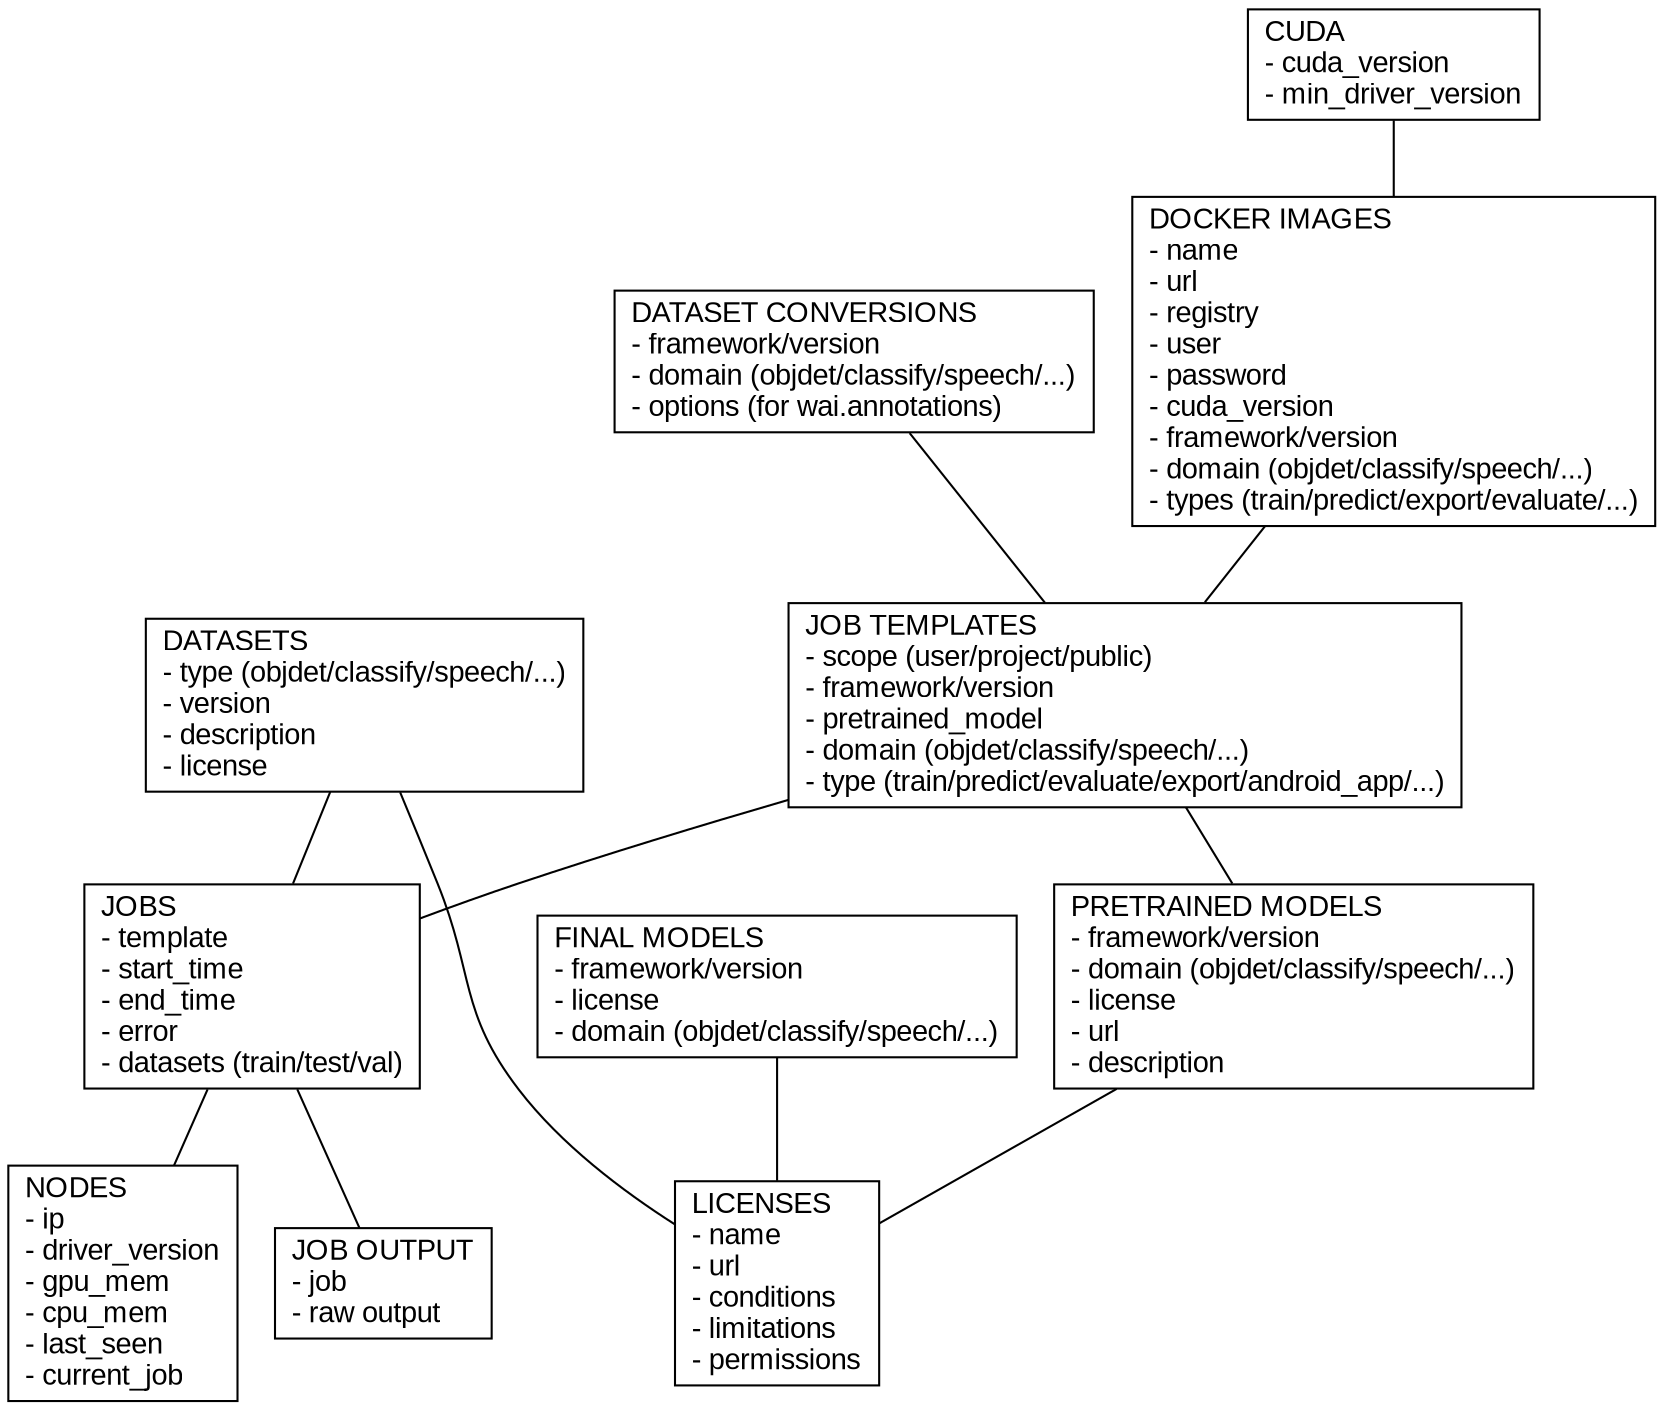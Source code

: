 graph {

  node [shape=record fontname=Arial];

  cuda [label = "CUDA\l- cuda_version\l- min_driver_version"];
  licenses [label = "LICENSES\l- name\l- url\l- conditions\l- limitations\l- permissions"];
  datasets [label = "DATASETS\l- type (objdet/classify/speech/...)\l- version\l- description\l- license\l"];
  dataset_conversions [label = "DATASET CONVERSIONS\l- framework/version\l- domain (objdet/classify/speech/...)\l- options (for wai.annotations)\l"];
  pretrained_models [label = "PRETRAINED MODELS\l- framework/version\l- domain (objdet/classify/speech/...)\l- license\l- url\l- description\l"];
  final_models [label = "FINAL MODELS\l- framework/version\l- license\l- domain (objdet/classify/speech/...)"];
  nodes [label = "NODES\l- ip\l- driver_version\l- gpu_mem\l- cpu_mem\l- last_seen\l- current_job\l"];
  jobs [label = "JOBS\l- template\l- start_time\l- end_time\l- error\l- datasets (train/test/val)\l"];
  job_templates [label = "JOB TEMPLATES\l- scope (user/project/public)\l- framework/version\l- pretrained_model\l- domain (objdet/classify/speech/...)\l- type (train/predict/evaluate/export/android_app/...)"];
  job_output [label = "JOB OUTPUT\l- job\l- raw output\l"];
  //job_visualization [label = "JOB VISUALIZATION\l- job\l- template\l"];
  //job_visualization_templates [label = "JOB VISUALIZATION TEMPLATES\leg Tensorboard"];
  docker_images [label = "DOCKER IMAGES\l- name\l- url\l- registry\l- user\l- password\l- cuda_version\l- framework/version\l- domain (objdet/classify/speech/...)\l- types (train/predict/export/evaluate/...)"];
  //temp_downloads [label = "TEMP DOWNLOADS"];

  cuda -- docker_images;
  datasets -- licenses;
  datasets -- jobs;
  pretrained_models -- licenses;
  final_models -- licenses;
  job_templates -- jobs;
  jobs -- job_output;
  jobs -- nodes;
  //job_output -- job_visualization;
  //job_visualization_templates -- job_visualization;
  //job_visualization_templates -- docker_images;
  docker_images -- job_templates;
  dataset_conversions -- job_templates;
  job_templates -- pretrained_models;
}
